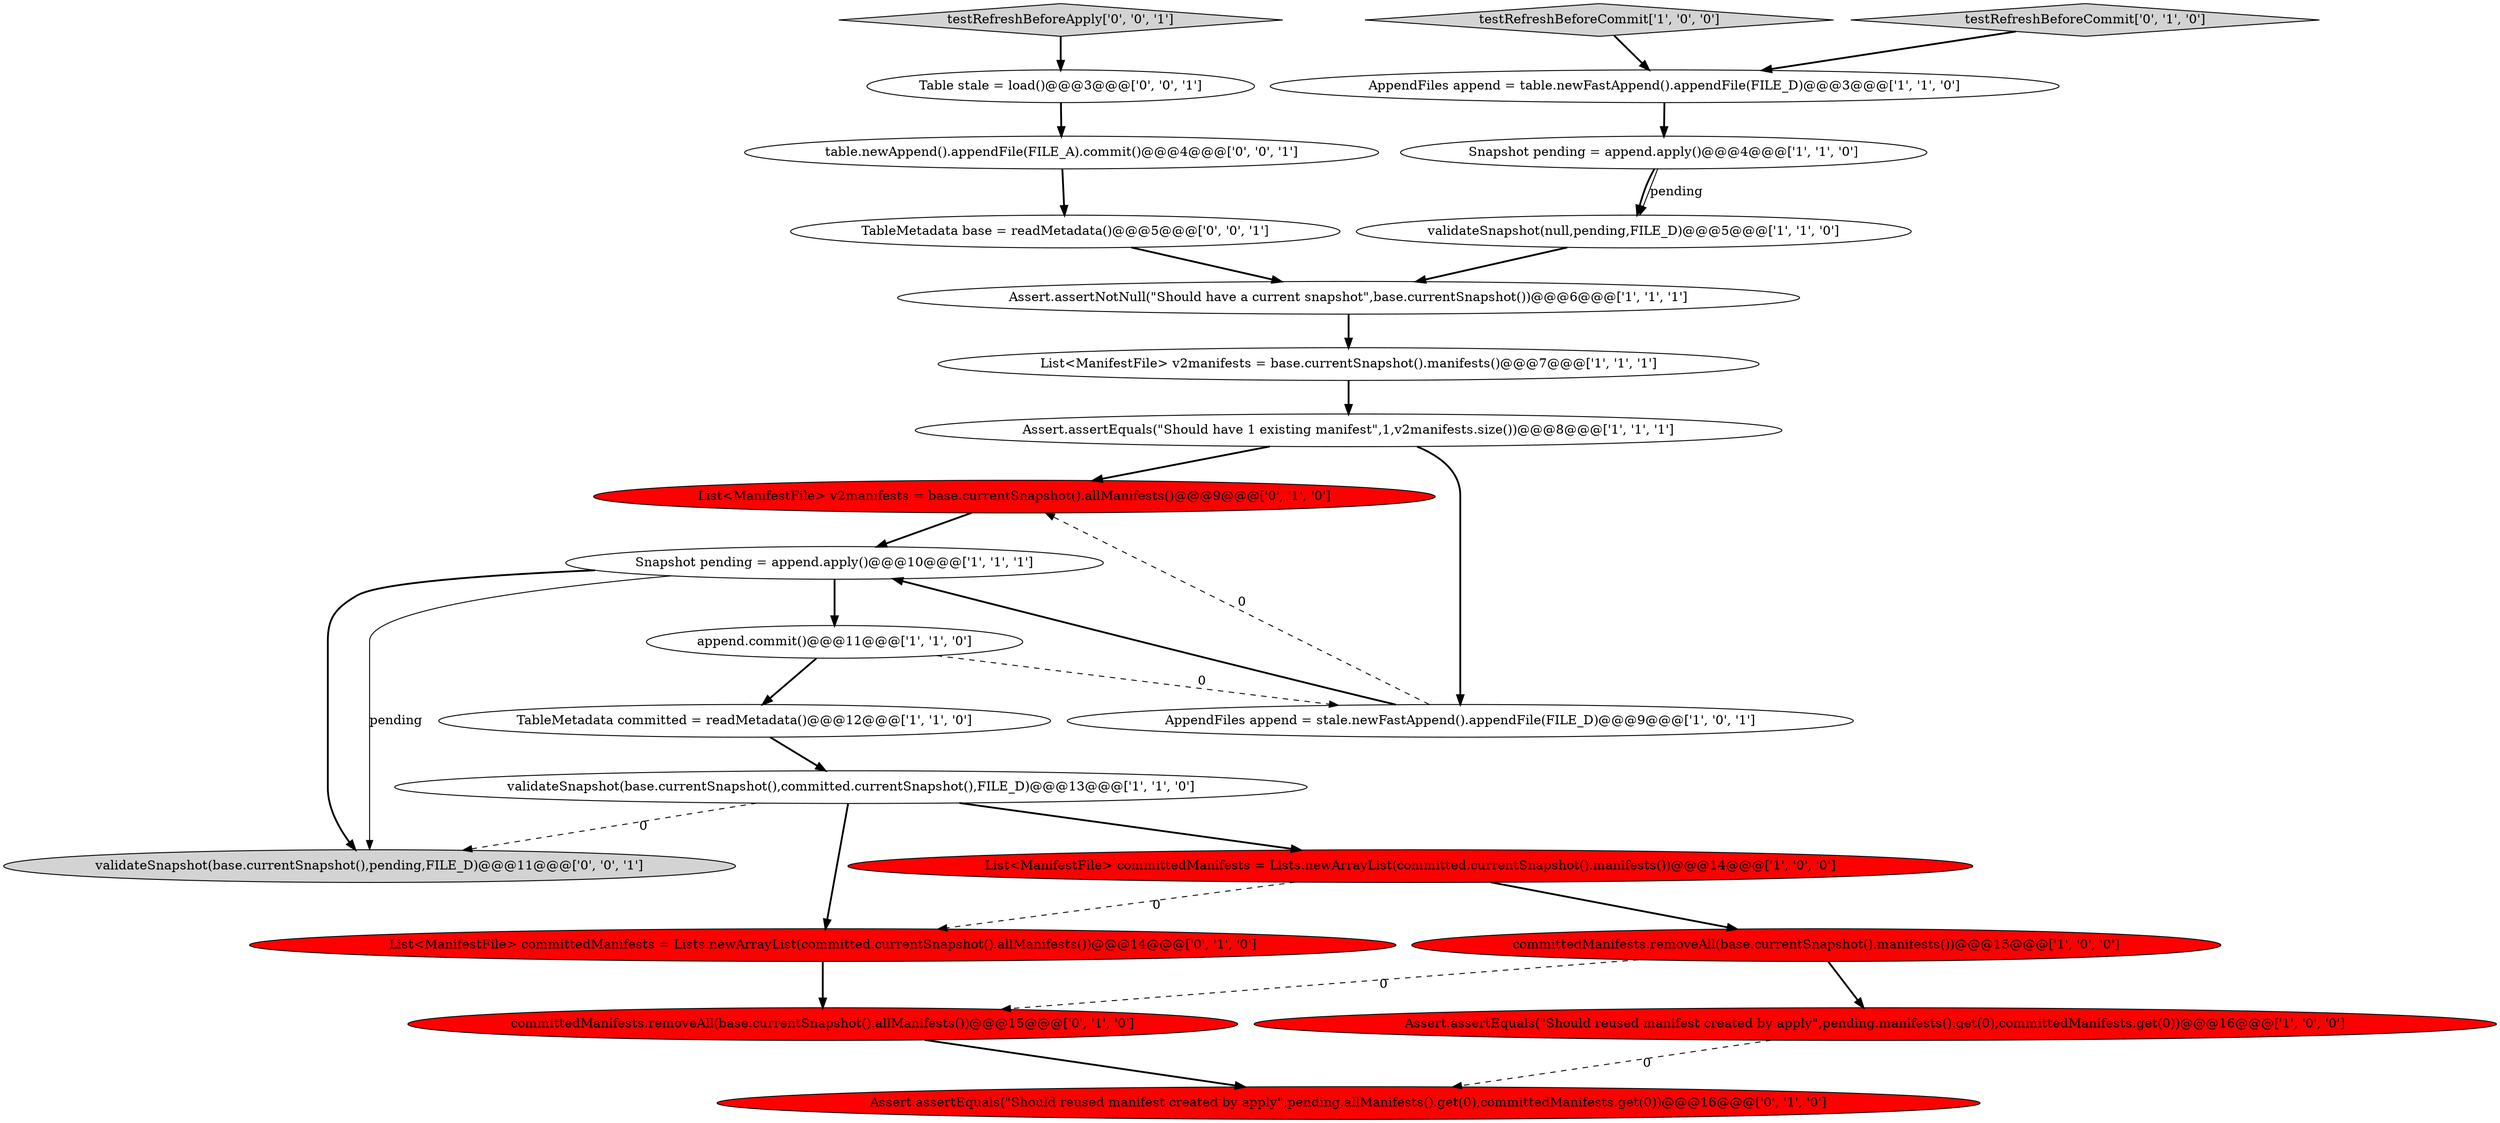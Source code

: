 digraph {
13 [style = filled, label = "Assert.assertNotNull(\"Should have a current snapshot\",base.currentSnapshot())@@@6@@@['1', '1', '1']", fillcolor = white, shape = ellipse image = "AAA0AAABBB1BBB"];
24 [style = filled, label = "table.newAppend().appendFile(FILE_A).commit()@@@4@@@['0', '0', '1']", fillcolor = white, shape = ellipse image = "AAA0AAABBB3BBB"];
9 [style = filled, label = "TableMetadata committed = readMetadata()@@@12@@@['1', '1', '0']", fillcolor = white, shape = ellipse image = "AAA0AAABBB1BBB"];
15 [style = filled, label = "committedManifests.removeAll(base.currentSnapshot().allManifests())@@@15@@@['0', '1', '0']", fillcolor = red, shape = ellipse image = "AAA1AAABBB2BBB"];
21 [style = filled, label = "TableMetadata base = readMetadata()@@@5@@@['0', '0', '1']", fillcolor = white, shape = ellipse image = "AAA0AAABBB3BBB"];
8 [style = filled, label = "List<ManifestFile> v2manifests = base.currentSnapshot().manifests()@@@7@@@['1', '1', '1']", fillcolor = white, shape = ellipse image = "AAA0AAABBB1BBB"];
12 [style = filled, label = "AppendFiles append = table.newFastAppend().appendFile(FILE_D)@@@3@@@['1', '1', '0']", fillcolor = white, shape = ellipse image = "AAA0AAABBB1BBB"];
23 [style = filled, label = "testRefreshBeforeApply['0', '0', '1']", fillcolor = lightgray, shape = diamond image = "AAA0AAABBB3BBB"];
14 [style = filled, label = "Assert.assertEquals(\"Should reused manifest created by apply\",pending.manifests().get(0),committedManifests.get(0))@@@16@@@['1', '0', '0']", fillcolor = red, shape = ellipse image = "AAA1AAABBB1BBB"];
18 [style = filled, label = "testRefreshBeforeCommit['0', '1', '0']", fillcolor = lightgray, shape = diamond image = "AAA0AAABBB2BBB"];
5 [style = filled, label = "append.commit()@@@11@@@['1', '1', '0']", fillcolor = white, shape = ellipse image = "AAA0AAABBB1BBB"];
17 [style = filled, label = "List<ManifestFile> v2manifests = base.currentSnapshot().allManifests()@@@9@@@['0', '1', '0']", fillcolor = red, shape = ellipse image = "AAA1AAABBB2BBB"];
19 [style = filled, label = "Assert.assertEquals(\"Should reused manifest created by apply\",pending.allManifests().get(0),committedManifests.get(0))@@@16@@@['0', '1', '0']", fillcolor = red, shape = ellipse image = "AAA1AAABBB2BBB"];
22 [style = filled, label = "validateSnapshot(base.currentSnapshot(),pending,FILE_D)@@@11@@@['0', '0', '1']", fillcolor = lightgray, shape = ellipse image = "AAA0AAABBB3BBB"];
4 [style = filled, label = "Assert.assertEquals(\"Should have 1 existing manifest\",1,v2manifests.size())@@@8@@@['1', '1', '1']", fillcolor = white, shape = ellipse image = "AAA0AAABBB1BBB"];
0 [style = filled, label = "List<ManifestFile> committedManifests = Lists.newArrayList(committed.currentSnapshot().manifests())@@@14@@@['1', '0', '0']", fillcolor = red, shape = ellipse image = "AAA1AAABBB1BBB"];
16 [style = filled, label = "List<ManifestFile> committedManifests = Lists.newArrayList(committed.currentSnapshot().allManifests())@@@14@@@['0', '1', '0']", fillcolor = red, shape = ellipse image = "AAA1AAABBB2BBB"];
11 [style = filled, label = "testRefreshBeforeCommit['1', '0', '0']", fillcolor = lightgray, shape = diamond image = "AAA0AAABBB1BBB"];
10 [style = filled, label = "validateSnapshot(null,pending,FILE_D)@@@5@@@['1', '1', '0']", fillcolor = white, shape = ellipse image = "AAA0AAABBB1BBB"];
2 [style = filled, label = "committedManifests.removeAll(base.currentSnapshot().manifests())@@@15@@@['1', '0', '0']", fillcolor = red, shape = ellipse image = "AAA1AAABBB1BBB"];
6 [style = filled, label = "validateSnapshot(base.currentSnapshot(),committed.currentSnapshot(),FILE_D)@@@13@@@['1', '1', '0']", fillcolor = white, shape = ellipse image = "AAA0AAABBB1BBB"];
3 [style = filled, label = "AppendFiles append = stale.newFastAppend().appendFile(FILE_D)@@@9@@@['1', '0', '1']", fillcolor = white, shape = ellipse image = "AAA0AAABBB1BBB"];
7 [style = filled, label = "Snapshot pending = append.apply()@@@4@@@['1', '1', '0']", fillcolor = white, shape = ellipse image = "AAA0AAABBB1BBB"];
20 [style = filled, label = "Table stale = load()@@@3@@@['0', '0', '1']", fillcolor = white, shape = ellipse image = "AAA0AAABBB3BBB"];
1 [style = filled, label = "Snapshot pending = append.apply()@@@10@@@['1', '1', '1']", fillcolor = white, shape = ellipse image = "AAA0AAABBB1BBB"];
1->5 [style = bold, label=""];
16->15 [style = bold, label=""];
4->3 [style = bold, label=""];
23->20 [style = bold, label=""];
3->17 [style = dashed, label="0"];
4->17 [style = bold, label=""];
17->1 [style = bold, label=""];
3->1 [style = bold, label=""];
5->9 [style = bold, label=""];
5->3 [style = dashed, label="0"];
7->10 [style = bold, label=""];
0->2 [style = bold, label=""];
0->16 [style = dashed, label="0"];
18->12 [style = bold, label=""];
11->12 [style = bold, label=""];
6->0 [style = bold, label=""];
15->19 [style = bold, label=""];
12->7 [style = bold, label=""];
6->22 [style = dashed, label="0"];
9->6 [style = bold, label=""];
1->22 [style = bold, label=""];
2->15 [style = dashed, label="0"];
1->22 [style = solid, label="pending"];
10->13 [style = bold, label=""];
24->21 [style = bold, label=""];
6->16 [style = bold, label=""];
2->14 [style = bold, label=""];
14->19 [style = dashed, label="0"];
8->4 [style = bold, label=""];
13->8 [style = bold, label=""];
7->10 [style = solid, label="pending"];
20->24 [style = bold, label=""];
21->13 [style = bold, label=""];
}
